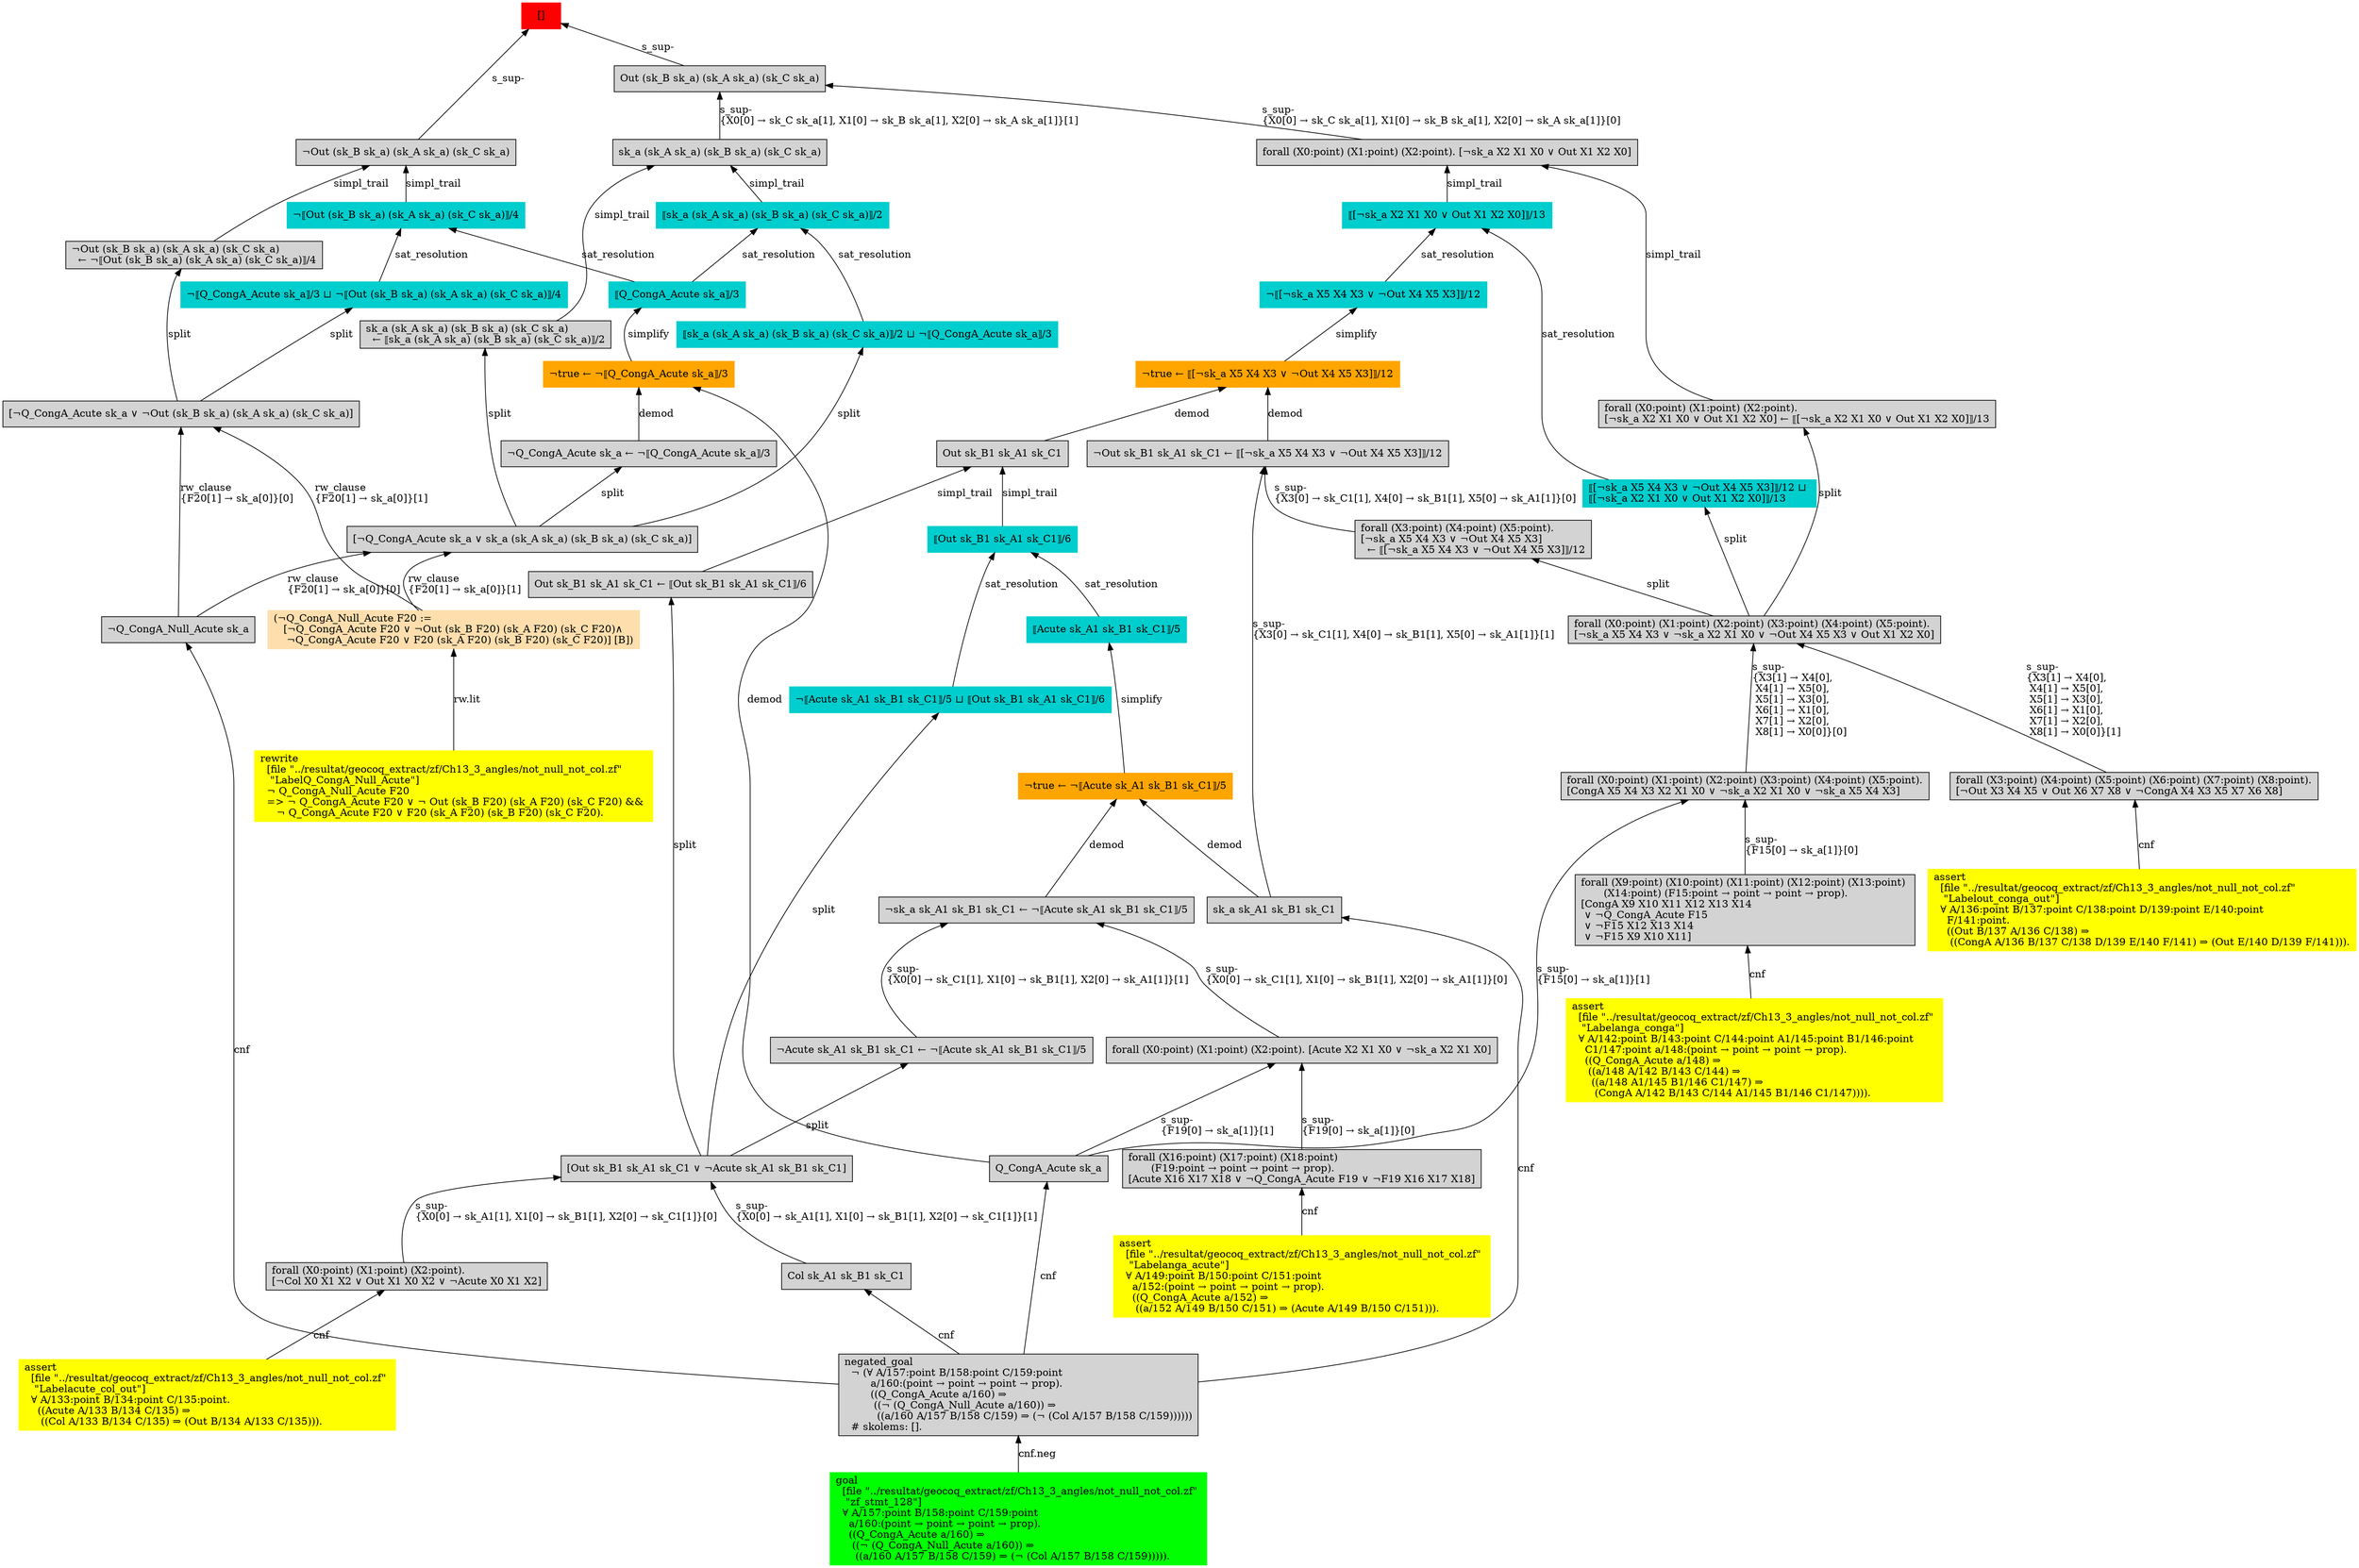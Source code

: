 digraph "unsat_graph" {
  vertex_0 [color=red, label="[]", shape=box, style=filled];
  vertex_0 -> vertex_1 [label="s_sup-\l", dir="back"];
  vertex_1 [shape=box, label="¬Out (sk_B sk_a) (sk_A sk_a) (sk_C sk_a)\l", style=filled];
  vertex_1 -> vertex_2 [label="simpl_trail", dir="back"];
  vertex_2 [color=cyan3, shape=box, label="¬⟦Out (sk_B sk_a) (sk_A sk_a) (sk_C sk_a)⟧/4\l", style=filled];
  vertex_2 -> vertex_3 [label="sat_resolution", dir="back"];
  vertex_3 [color=cyan3, shape=box, label="⟦Q_CongA_Acute sk_a⟧/3\l", style=filled];
  vertex_3 -> vertex_4 [label="simplify", dir="back"];
  vertex_4 [color=orange, shape=box, label="¬true ← ¬⟦Q_CongA_Acute sk_a⟧/3\l", style=filled];
  vertex_4 -> vertex_5 [label="demod", dir="back"];
  vertex_5 [shape=box, label="Q_CongA_Acute sk_a\l", style=filled];
  vertex_5 -> vertex_6 [label="cnf", dir="back"];
  vertex_6 [shape=box, label="negated_goal\l  ¬ (∀ A/157:point B/158:point C/159:point \l        a/160:(point → point → point → prop).\l        ((Q_CongA_Acute a/160) ⇒\l         ((¬ (Q_CongA_Null_Acute a/160)) ⇒\l          ((a/160 A/157 B/158 C/159) ⇒ (¬ (Col A/157 B/158 C/159))))))\l  # skolems: [].\l", style=filled];
  vertex_6 -> vertex_7 [label="cnf.neg", dir="back"];
  vertex_7 [color=green, shape=box, label="goal\l  [file \"../resultat/geocoq_extract/zf/Ch13_3_angles/not_null_not_col.zf\" \l   \"zf_stmt_128\"]\l  ∀ A/157:point B/158:point C/159:point \l    a/160:(point → point → point → prop).\l    ((Q_CongA_Acute a/160) ⇒\l     ((¬ (Q_CongA_Null_Acute a/160)) ⇒\l      ((a/160 A/157 B/158 C/159) ⇒ (¬ (Col A/157 B/158 C/159))))).\l", style=filled];
  vertex_4 -> vertex_8 [label="demod", dir="back"];
  vertex_8 [shape=box, label="¬Q_CongA_Acute sk_a ← ¬⟦Q_CongA_Acute sk_a⟧/3\l", style=filled];
  vertex_8 -> vertex_9 [label="split", dir="back"];
  vertex_9 [shape=box, label="[¬Q_CongA_Acute sk_a ∨ sk_a (sk_A sk_a) (sk_B sk_a) (sk_C sk_a)]\l", style=filled];
  vertex_9 -> vertex_10 [label="rw_clause\l\{F20[1] → sk_a[0]\}[1]\l", dir="back"];
  vertex_10 [color=navajowhite, shape=box, label="(¬Q_CongA_Null_Acute F20 :=\l   [¬Q_CongA_Acute F20 ∨ ¬Out (sk_B F20) (sk_A F20) (sk_C F20)∧\l    ¬Q_CongA_Acute F20 ∨ F20 (sk_A F20) (sk_B F20) (sk_C F20)] [B])\l", style=filled];
  vertex_10 -> vertex_11 [label="rw.lit", dir="back"];
  vertex_11 [color=yellow, shape=box, label="rewrite\l  [file \"../resultat/geocoq_extract/zf/Ch13_3_angles/not_null_not_col.zf\" \l   \"LabelQ_CongA_Null_Acute\"]\l  ¬ Q_CongA_Null_Acute F20\l  =\> ¬ Q_CongA_Acute F20 ∨ ¬ Out (sk_B F20) (sk_A F20) (sk_C F20) && \l     ¬ Q_CongA_Acute F20 ∨ F20 (sk_A F20) (sk_B F20) (sk_C F20).\l", style=filled];
  vertex_9 -> vertex_12 [label="rw_clause\l\{F20[1] → sk_a[0]\}[0]\l", dir="back"];
  vertex_12 [shape=box, label="¬Q_CongA_Null_Acute sk_a\l", style=filled];
  vertex_12 -> vertex_6 [label="cnf", dir="back"];
  vertex_2 -> vertex_13 [label="sat_resolution", dir="back"];
  vertex_13 [color=cyan3, shape=box, label="¬⟦Q_CongA_Acute sk_a⟧/3 ⊔ ¬⟦Out (sk_B sk_a) (sk_A sk_a) (sk_C sk_a)⟧/4\l", style=filled];
  vertex_13 -> vertex_14 [label="split", dir="back"];
  vertex_14 [shape=box, label="[¬Q_CongA_Acute sk_a ∨ ¬Out (sk_B sk_a) (sk_A sk_a) (sk_C sk_a)]\l", style=filled];
  vertex_14 -> vertex_10 [label="rw_clause\l\{F20[1] → sk_a[0]\}[1]\l", dir="back"];
  vertex_14 -> vertex_12 [label="rw_clause\l\{F20[1] → sk_a[0]\}[0]\l", dir="back"];
  vertex_1 -> vertex_15 [label="simpl_trail", dir="back"];
  vertex_15 [shape=box, label="¬Out (sk_B sk_a) (sk_A sk_a) (sk_C sk_a)\l  ← ¬⟦Out (sk_B sk_a) (sk_A sk_a) (sk_C sk_a)⟧/4\l", style=filled];
  vertex_15 -> vertex_14 [label="split", dir="back"];
  vertex_0 -> vertex_16 [label="s_sup-\l", dir="back"];
  vertex_16 [shape=box, label="Out (sk_B sk_a) (sk_A sk_a) (sk_C sk_a)\l", style=filled];
  vertex_16 -> vertex_17 [label="s_sup-\l\{X0[0] → sk_C sk_a[1], X1[0] → sk_B sk_a[1], X2[0] → sk_A sk_a[1]\}[0]\l", dir="back"];
  vertex_17 [shape=box, label="forall (X0:point) (X1:point) (X2:point). [¬sk_a X2 X1 X0 ∨ Out X1 X2 X0]\l", style=filled];
  vertex_17 -> vertex_18 [label="simpl_trail", dir="back"];
  vertex_18 [color=cyan3, shape=box, label="⟦[¬sk_a X2 X1 X0 ∨ Out X1 X2 X0]⟧/13\l", style=filled];
  vertex_18 -> vertex_19 [label="sat_resolution", dir="back"];
  vertex_19 [color=cyan3, shape=box, label="¬⟦[¬sk_a X5 X4 X3 ∨ ¬Out X4 X5 X3]⟧/12\l", style=filled];
  vertex_19 -> vertex_20 [label="simplify", dir="back"];
  vertex_20 [color=orange, shape=box, label="¬true ← ⟦[¬sk_a X5 X4 X3 ∨ ¬Out X4 X5 X3]⟧/12\l", style=filled];
  vertex_20 -> vertex_21 [label="demod", dir="back"];
  vertex_21 [shape=box, label="Out sk_B1 sk_A1 sk_C1\l", style=filled];
  vertex_21 -> vertex_22 [label="simpl_trail", dir="back"];
  vertex_22 [color=cyan3, shape=box, label="⟦Out sk_B1 sk_A1 sk_C1⟧/6\l", style=filled];
  vertex_22 -> vertex_23 [label="sat_resolution", dir="back"];
  vertex_23 [color=cyan3, shape=box, label="⟦Acute sk_A1 sk_B1 sk_C1⟧/5\l", style=filled];
  vertex_23 -> vertex_24 [label="simplify", dir="back"];
  vertex_24 [color=orange, shape=box, label="¬true ← ¬⟦Acute sk_A1 sk_B1 sk_C1⟧/5\l", style=filled];
  vertex_24 -> vertex_25 [label="demod", dir="back"];
  vertex_25 [shape=box, label="sk_a sk_A1 sk_B1 sk_C1\l", style=filled];
  vertex_25 -> vertex_6 [label="cnf", dir="back"];
  vertex_24 -> vertex_26 [label="demod", dir="back"];
  vertex_26 [shape=box, label="¬sk_a sk_A1 sk_B1 sk_C1 ← ¬⟦Acute sk_A1 sk_B1 sk_C1⟧/5\l", style=filled];
  vertex_26 -> vertex_27 [label="s_sup-\l\{X0[0] → sk_C1[1], X1[0] → sk_B1[1], X2[0] → sk_A1[1]\}[1]\l", dir="back"];
  vertex_27 [shape=box, label="¬Acute sk_A1 sk_B1 sk_C1 ← ¬⟦Acute sk_A1 sk_B1 sk_C1⟧/5\l", style=filled];
  vertex_27 -> vertex_28 [label="split", dir="back"];
  vertex_28 [shape=box, label="[Out sk_B1 sk_A1 sk_C1 ∨ ¬Acute sk_A1 sk_B1 sk_C1]\l", style=filled];
  vertex_28 -> vertex_29 [label="s_sup-\l\{X0[0] → sk_A1[1], X1[0] → sk_B1[1], X2[0] → sk_C1[1]\}[0]\l", dir="back"];
  vertex_29 [shape=box, label="forall (X0:point) (X1:point) (X2:point).\l[¬Col X0 X1 X2 ∨ Out X1 X0 X2 ∨ ¬Acute X0 X1 X2]\l", style=filled];
  vertex_29 -> vertex_30 [label="cnf", dir="back"];
  vertex_30 [color=yellow, shape=box, label="assert\l  [file \"../resultat/geocoq_extract/zf/Ch13_3_angles/not_null_not_col.zf\" \l   \"Labelacute_col_out\"]\l  ∀ A/133:point B/134:point C/135:point.\l    ((Acute A/133 B/134 C/135) ⇒\l     ((Col A/133 B/134 C/135) ⇒ (Out B/134 A/133 C/135))).\l", style=filled];
  vertex_28 -> vertex_31 [label="s_sup-\l\{X0[0] → sk_A1[1], X1[0] → sk_B1[1], X2[0] → sk_C1[1]\}[1]\l", dir="back"];
  vertex_31 [shape=box, label="Col sk_A1 sk_B1 sk_C1\l", style=filled];
  vertex_31 -> vertex_6 [label="cnf", dir="back"];
  vertex_26 -> vertex_32 [label="s_sup-\l\{X0[0] → sk_C1[1], X1[0] → sk_B1[1], X2[0] → sk_A1[1]\}[0]\l", dir="back"];
  vertex_32 [shape=box, label="forall (X0:point) (X1:point) (X2:point). [Acute X2 X1 X0 ∨ ¬sk_a X2 X1 X0]\l", style=filled];
  vertex_32 -> vertex_33 [label="s_sup-\l\{F19[0] → sk_a[1]\}[0]\l", dir="back"];
  vertex_33 [shape=box, label="forall (X16:point) (X17:point) (X18:point) \l       (F19:point → point → point → prop).\l[Acute X16 X17 X18 ∨ ¬Q_CongA_Acute F19 ∨ ¬F19 X16 X17 X18]\l", style=filled];
  vertex_33 -> vertex_34 [label="cnf", dir="back"];
  vertex_34 [color=yellow, shape=box, label="assert\l  [file \"../resultat/geocoq_extract/zf/Ch13_3_angles/not_null_not_col.zf\" \l   \"Labelanga_acute\"]\l  ∀ A/149:point B/150:point C/151:point \l    a/152:(point → point → point → prop).\l    ((Q_CongA_Acute a/152) ⇒\l     ((a/152 A/149 B/150 C/151) ⇒ (Acute A/149 B/150 C/151))).\l", style=filled];
  vertex_32 -> vertex_5 [label="s_sup-\l\{F19[0] → sk_a[1]\}[1]\l", dir="back"];
  vertex_22 -> vertex_35 [label="sat_resolution", dir="back"];
  vertex_35 [color=cyan3, shape=box, label="¬⟦Acute sk_A1 sk_B1 sk_C1⟧/5 ⊔ ⟦Out sk_B1 sk_A1 sk_C1⟧/6\l", style=filled];
  vertex_35 -> vertex_28 [label="split", dir="back"];
  vertex_21 -> vertex_36 [label="simpl_trail", dir="back"];
  vertex_36 [shape=box, label="Out sk_B1 sk_A1 sk_C1 ← ⟦Out sk_B1 sk_A1 sk_C1⟧/6\l", style=filled];
  vertex_36 -> vertex_28 [label="split", dir="back"];
  vertex_20 -> vertex_37 [label="demod", dir="back"];
  vertex_37 [shape=box, label="¬Out sk_B1 sk_A1 sk_C1 ← ⟦[¬sk_a X5 X4 X3 ∨ ¬Out X4 X5 X3]⟧/12\l", style=filled];
  vertex_37 -> vertex_38 [label="s_sup-\l\{X3[0] → sk_C1[1], X4[0] → sk_B1[1], X5[0] → sk_A1[1]\}[0]\l", dir="back"];
  vertex_38 [shape=box, label="forall (X3:point) (X4:point) (X5:point).\l[¬sk_a X5 X4 X3 ∨ ¬Out X4 X5 X3]\l  ← ⟦[¬sk_a X5 X4 X3 ∨ ¬Out X4 X5 X3]⟧/12\l", style=filled];
  vertex_38 -> vertex_39 [label="split", dir="back"];
  vertex_39 [shape=box, label="forall (X0:point) (X1:point) (X2:point) (X3:point) (X4:point) (X5:point).\l[¬sk_a X5 X4 X3 ∨ ¬sk_a X2 X1 X0 ∨ ¬Out X4 X5 X3 ∨ Out X1 X2 X0]\l", style=filled];
  vertex_39 -> vertex_40 [label="s_sup-\l\{X3[1] → X4[0], \l X4[1] → X5[0], \l X5[1] → X3[0], \l X6[1] → X1[0], \l X7[1] → X2[0], \l X8[1] → X0[0]\}[1]\l", dir="back"];
  vertex_40 [shape=box, label="forall (X3:point) (X4:point) (X5:point) (X6:point) (X7:point) (X8:point).\l[¬Out X3 X4 X5 ∨ Out X6 X7 X8 ∨ ¬CongA X4 X3 X5 X7 X6 X8]\l", style=filled];
  vertex_40 -> vertex_41 [label="cnf", dir="back"];
  vertex_41 [color=yellow, shape=box, label="assert\l  [file \"../resultat/geocoq_extract/zf/Ch13_3_angles/not_null_not_col.zf\" \l   \"Labelout_conga_out\"]\l  ∀ A/136:point B/137:point C/138:point D/139:point E/140:point \l    F/141:point.\l    ((Out B/137 A/136 C/138) ⇒\l     ((CongA A/136 B/137 C/138 D/139 E/140 F/141) ⇒ (Out E/140 D/139 F/141))).\l", style=filled];
  vertex_39 -> vertex_42 [label="s_sup-\l\{X3[1] → X4[0], \l X4[1] → X5[0], \l X5[1] → X3[0], \l X6[1] → X1[0], \l X7[1] → X2[0], \l X8[1] → X0[0]\}[0]\l", dir="back"];
  vertex_42 [shape=box, label="forall (X0:point) (X1:point) (X2:point) (X3:point) (X4:point) (X5:point).\l[CongA X5 X4 X3 X2 X1 X0 ∨ ¬sk_a X2 X1 X0 ∨ ¬sk_a X5 X4 X3]\l", style=filled];
  vertex_42 -> vertex_43 [label="s_sup-\l\{F15[0] → sk_a[1]\}[0]\l", dir="back"];
  vertex_43 [shape=box, label="forall (X9:point) (X10:point) (X11:point) (X12:point) (X13:point) \l       (X14:point) (F15:point → point → point → prop).\l[CongA X9 X10 X11 X12 X13 X14\l ∨ ¬Q_CongA_Acute F15\l ∨ ¬F15 X12 X13 X14\l ∨ ¬F15 X9 X10 X11]\l", style=filled];
  vertex_43 -> vertex_44 [label="cnf", dir="back"];
  vertex_44 [color=yellow, shape=box, label="assert\l  [file \"../resultat/geocoq_extract/zf/Ch13_3_angles/not_null_not_col.zf\" \l   \"Labelanga_conga\"]\l  ∀ A/142:point B/143:point C/144:point A1/145:point B1/146:point \l    C1/147:point a/148:(point → point → point → prop).\l    ((Q_CongA_Acute a/148) ⇒\l     ((a/148 A/142 B/143 C/144) ⇒\l      ((a/148 A1/145 B1/146 C1/147) ⇒\l       (CongA A/142 B/143 C/144 A1/145 B1/146 C1/147)))).\l", style=filled];
  vertex_42 -> vertex_5 [label="s_sup-\l\{F15[0] → sk_a[1]\}[1]\l", dir="back"];
  vertex_37 -> vertex_25 [label="s_sup-\l\{X3[0] → sk_C1[1], X4[0] → sk_B1[1], X5[0] → sk_A1[1]\}[1]\l", dir="back"];
  vertex_18 -> vertex_45 [label="sat_resolution", dir="back"];
  vertex_45 [color=cyan3, shape=box, label="⟦[¬sk_a X5 X4 X3 ∨ ¬Out X4 X5 X3]⟧/12 ⊔ \l⟦[¬sk_a X2 X1 X0 ∨ Out X1 X2 X0]⟧/13\l", style=filled];
  vertex_45 -> vertex_39 [label="split", dir="back"];
  vertex_17 -> vertex_46 [label="simpl_trail", dir="back"];
  vertex_46 [shape=box, label="forall (X0:point) (X1:point) (X2:point).\l[¬sk_a X2 X1 X0 ∨ Out X1 X2 X0] ← ⟦[¬sk_a X2 X1 X0 ∨ Out X1 X2 X0]⟧/13\l", style=filled];
  vertex_46 -> vertex_39 [label="split", dir="back"];
  vertex_16 -> vertex_47 [label="s_sup-\l\{X0[0] → sk_C sk_a[1], X1[0] → sk_B sk_a[1], X2[0] → sk_A sk_a[1]\}[1]\l", dir="back"];
  vertex_47 [shape=box, label="sk_a (sk_A sk_a) (sk_B sk_a) (sk_C sk_a)\l", style=filled];
  vertex_47 -> vertex_48 [label="simpl_trail", dir="back"];
  vertex_48 [color=cyan3, shape=box, label="⟦sk_a (sk_A sk_a) (sk_B sk_a) (sk_C sk_a)⟧/2\l", style=filled];
  vertex_48 -> vertex_3 [label="sat_resolution", dir="back"];
  vertex_48 -> vertex_49 [label="sat_resolution", dir="back"];
  vertex_49 [color=cyan3, shape=box, label="⟦sk_a (sk_A sk_a) (sk_B sk_a) (sk_C sk_a)⟧/2 ⊔ ¬⟦Q_CongA_Acute sk_a⟧/3\l", style=filled];
  vertex_49 -> vertex_9 [label="split", dir="back"];
  vertex_47 -> vertex_50 [label="simpl_trail", dir="back"];
  vertex_50 [shape=box, label="sk_a (sk_A sk_a) (sk_B sk_a) (sk_C sk_a)\l  ← ⟦sk_a (sk_A sk_a) (sk_B sk_a) (sk_C sk_a)⟧/2\l", style=filled];
  vertex_50 -> vertex_9 [label="split", dir="back"];
  }


